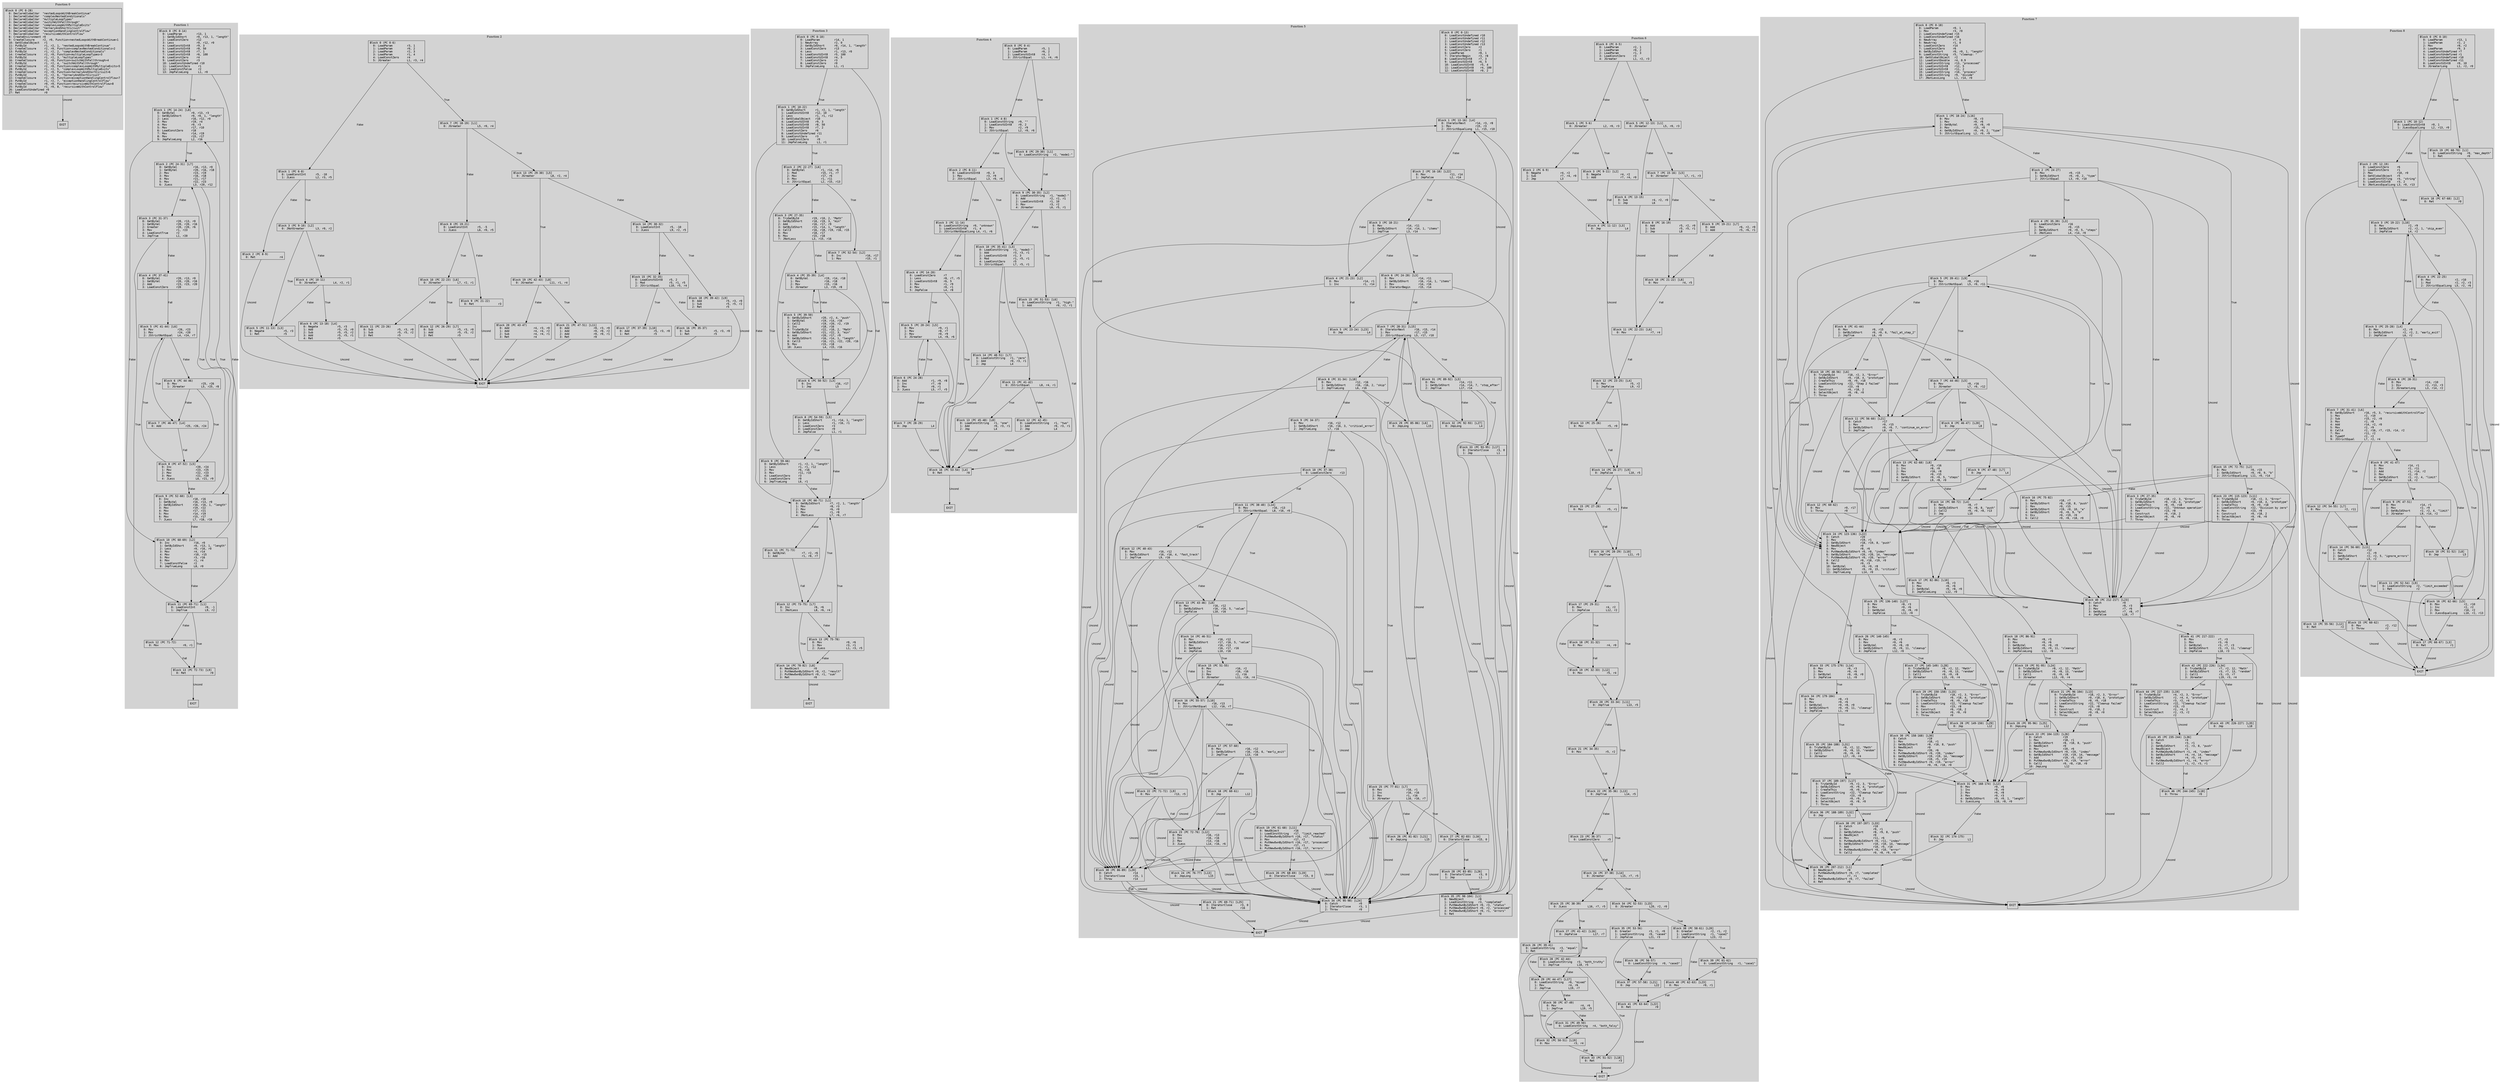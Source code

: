 // CFG analysis for complex_control_flow
// Generated from data/complex_control_flow.hbc

digraph {
  rankdir=TB;
  node [shape=box, fontname="monospace"];

  subgraph cluster_function_0 {
    label = "Function 0";
    style = filled;
    color = lightgrey;

    edge [fontname="Arial"];

    f0_n0 [ label = "Block 0 (PC 0-28)\l  0: DeclareGlobalVar  \"nestedLoopsWithBreakContinue\"\l  1: DeclareGlobalVar  \"complexNestedConditionals\"\l  2: DeclareGlobalVar  \"multipleLoopTypes\"\l  3: DeclareGlobalVar  \"switchWithFallthrough\"\l  4: DeclareGlobalVar  \"complexLoopWithMultipleExits\"\l  5: DeclareGlobalVar  \"ternaryAndShortCircuit\"\l  6: DeclareGlobalVar  \"exceptionHandlingControlFlow\"\l  7: DeclareGlobalVar  \"recursiveWithControlFlow\"\l  8: CreateEnvironment r0\l  9: CreateClosure     r2, r0, Function<nestedLoopsWithBreakContinue>1\l  10: GetGlobalObject   r1\l  11: PutById           r1, r2, 1, \"nestedLoopsWithBreakContinue\"\l  12: CreateClosure     r2, r0, Function<complexNestedConditionals>2\l  13: PutById           r1, r2, 2, \"complexNestedConditionals\"\l  14: CreateClosure     r2, r0, Function<multipleLoopTypes>3\l  15: PutById           r1, r2, 3, \"multipleLoopTypes\"\l  16: CreateClosure     r2, r0, Function<switchWithFallthrough>4\l  17: PutById           r1, r2, 4, \"switchWithFallthrough\"\l  18: CreateClosure     r2, r0, Function<complexLoopWithMultipleExits>5\l  19: PutById           r1, r2, 5, \"complexLoopWithMultipleExits\"\l  20: CreateClosure     r2, r0, Function<ternaryAndShortCircuit>6\l  21: PutById           r1, r2, 6, \"ternaryAndShortCircuit\"\l  22: CreateClosure     r2, r0, Function<exceptionHandlingControlFlow>7\l  23: PutById           r1, r2, 7, \"exceptionHandlingControlFlow\"\l  24: CreateClosure     r0, r0, Function<recursiveWithControlFlow>8\l  25: PutById           r1, r0, 8, \"recursiveWithControlFlow\"\l  26: LoadConstUndefined r0\l  27: Ret               r0\l" ]
    f0_n1 [ label = "EXIT" ]

    f0_n0 -> f0_n1 [label="Uncond"]
  }

  subgraph cluster_function_1 {
    label = "Function 1";
    style = filled;
    color = lightgrey;

    edge [fontname="Arial"];

    f1_n0 [ label = "Block 0 (PC 0-14)\l  0: LoadParam         r13, 1\l  1: GetByIdShort      r0, r13, 1, \"length\"\l  2: LoadConstZero     r12\l  3: Less              r0, r12, r0\l  4: LoadConstUInt8    r9, 3\l  5: LoadConstUInt8    r8, 50\l  6: LoadConstUInt8    r7, 1\l  7: LoadConstUInt8    r6, 100\l  8: LoadConstZero     r4\l  9: LoadConstZero     r3\l  10: LoadConstUndefined r10\l  11: LoadConstZero     r1\l  12: LoadConstFalse    r2\l  13: JmpFalseLong      L1, r0\l" ]
    f1_n1 [ label = "Block 1 (PC 14-24) [L8]\l  0: GetByVal          r0, r13, r3\l  1: GetByIdShort      r0, r0, 1, \"length\"\l  2: Less              r16, r12, r0\l  3: Mov               r19, r4\l  4: Mov               r0, r3\l  5: Mov               r17, r10\l  6: LoadConstZero     r18\l  7: Mov               r14, r19\l  8: Mov               r15, r17\l  9: JmpFalseLong      L2, r16\l" ]
    f1_n2 [ label = "Block 2 (PC 24-31) [L7]\l  0: GetByVal          r16, r13, r0\l  1: GetByVal          r20, r16, r18\l  2: Mov               r23, r19\l  3: Mov               r16, r18\l  4: Mov               r21, r17\l  5: Mov               r22, r23\l  6: JLess             L3, r20, r12\l" ]
    f1_n3 [ label = "Block 3 (PC 31-37)\l  0: GetByVal          r20, r13, r0\l  1: GetByVal          r20, r20, r16\l  2: Greater           r20, r20, r6\l  3: Mov               r1, r23\l  4: LoadConstTrue     r2\l  5: JmpTrue           L1, r20\l" ]
    f1_n4 [ label = "Block 4 (PC 37-41)\l  0: GetByVal          r20, r13, r0\l  1: GetByVal          r20, r20, r16\l  2: Add               r23, r23, r20\l  3: LoadConstZero     r20\l" ]
    f1_n5 [ label = "Block 5 (PC 41-44) [L6]\l  0: Mov               r26, r23\l  1: Mov               r24, r20\l  2: JStrictNotEqual   L4, r24, r7\l" ]
    f1_n6 [ label = "Block 6 (PC 44-46)\l  0: Mov               r25, r26\l  1: JGreater          L5, r25, r8\l" ]
    f1_n7 [ label = "Block 7 (PC 46-47) [L4]\l  0: Add               r25, r26, r24\l" ]
    f1_n8 [ label = "Block 8 (PC 47-52) [L5]\l  0: Inc               r20, r24\l  1: Mov               r23, r25\l  2: Mov               r22, r23\l  3: Mov               r21, r20\l  4: JLess             L6, r21, r9\l" ]
    f1_n9 [ label = "Block 9 (PC 52-60) [L3]\l  0: Inc               r18, r16\l  1: GetByVal          r16, r13, r0\l  2: GetByIdShort      r16, r16, 1, \"length\"\l  3: Mov               r19, r22\l  4: Mov               r17, r21\l  5: Mov               r14, r19\l  6: Mov               r15, r17\l  7: JLess             L7, r18, r16\l" ]
    f1_n10 [ label = "Block 10 (PC 60-69) [L2]\l  0: Inc               r16, r0\l  1: GetByIdShort      r0, r13, 1, \"length\"\l  2: Less              r0, r16, r0\l  3: Mov               r4, r14\l  4: Mov               r10, r15\l  5: Mov               r3, r16\l  6: Mov               r1, r4\l  7: LoadConstFalse    r2\l  8: JmpTrueLong       L8, r0\l" ]
    f1_n11 [ label = "Block 11 (PC 69-71) [L1]\l  0: LoadConstInt      r0, -1\l  1: JmpTrue           L9, r2\l" ]
    f1_n12 [ label = "Block 12 (PC 71-72)\l  0: Mov               r0, r1\l" ]
    f1_n13 [ label = "Block 13 (PC 72-73) [L9]\l  0: Ret               r0\l" ]
    f1_n14 [ label = "EXIT" ]

    f1_n0 -> f1_n11 [label="False"]
    f1_n0 -> f1_n1 [label="True"]
    f1_n1 -> f1_n10 [label="False"]
    f1_n1 -> f1_n2 [label="True"]
    f1_n2 -> f1_n9 [label="True"]
    f1_n2 -> f1_n3 [label="False"]
    f1_n3 -> f1_n11 [label="True"]
    f1_n3 -> f1_n4 [label="False"]
    f1_n4 -> f1_n5 [label="Fall"]
    f1_n5 -> f1_n7 [label="True"]
    f1_n5 -> f1_n6 [label="False"]
    f1_n6 -> f1_n8 [label="True"]
    f1_n6 -> f1_n7 [label="False"]
    f1_n7 -> f1_n8 [label="Fall"]
    f1_n8 -> f1_n5 [label="True"]
    f1_n8 -> f1_n9 [label="False"]
    f1_n9 -> f1_n2 [label="True"]
    f1_n9 -> f1_n10 [label="False"]
    f1_n10 -> f1_n1 [label="True"]
    f1_n10 -> f1_n11 [label="False"]
    f1_n11 -> f1_n13 [label="True"]
    f1_n11 -> f1_n12 [label="False"]
    f1_n12 -> f1_n13 [label="Fall"]
    f1_n13 -> f1_n14 [label="Uncond"]
  }

  subgraph cluster_function_2 {
    label = "Function 2";
    style = filled;
    color = lightgrey;

    edge [fontname="Arial"];

    f2_n0 [ label = "Block 0 (PC 0-6)\l  0: LoadParam         r3, 1\l  1: LoadParam         r0, 2\l  2: LoadParam         r2, 3\l  3: LoadParam         r1, 4\l  4: LoadConstZero     r4\l  5: JGreater          L1, r3, r4\l" ]
    f2_n1 [ label = "Block 1 (PC 6-8)\l  0: LoadConstInt      r5, -10\l  1: JLess             L2, r3, r5\l" ]
    f2_n2 [ label = "Block 2 (PC 8-9)\l  0: Ret               r4\l" ]
    f2_n3 [ label = "Block 3 (PC 9-10) [L2]\l  0: JNotGreater       L3, r0, r2\l" ]
    f2_n4 [ label = "Block 4 (PC 10-11)\l  0: JGreater          L4, r2, r1\l" ]
    f2_n5 [ label = "Block 5 (PC 11-13) [L3]\l  0: Negate            r5, r3\l  1: Ret               r5\l" ]
    f2_n6 [ label = "Block 6 (PC 13-18) [L4]\l  0: Negate            r5, r3\l  1: Add               r5, r5, r0\l  2: Sub               r5, r5, r2\l  3: Add               r5, r5, r1\l  4: Ret               r5\l" ]
    f2_n7 [ label = "Block 7 (PC 18-19) [L1]\l  0: JGreater          L5, r0, r4\l" ]
    f2_n8 [ label = "Block 8 (PC 19-21)\l  0: LoadConstInt      r5, -5\l  1: JLess             L6, r0, r5\l" ]
    f2_n9 [ label = "Block 9 (PC 21-22)\l  0: Ret               r3\l" ]
    f2_n10 [ label = "Block 10 (PC 22-23) [L6]\l  0: JGreater          L7, r2, r1\l" ]
    f2_n11 [ label = "Block 11 (PC 23-26)\l  0: Sub               r5, r3, r0\l  1: Sub               r5, r5, r2\l  2: Ret               r5\l" ]
    f2_n12 [ label = "Block 12 (PC 26-29) [L7]\l  0: Sub               r5, r3, r0\l  1: Add               r5, r5, r2\l  2: Ret               r5\l" ]
    f2_n13 [ label = "Block 13 (PC 29-30) [L5]\l  0: JGreater          L8, r2, r4\l" ]
    f2_n14 [ label = "Block 14 (PC 30-32)\l  0: LoadConstInt      r5, -10\l  1: JLess             L9, r2, r5\l" ]
    f2_n15 [ label = "Block 15 (PC 32-35)\l  0: LoadConstUInt8    r5, 2\l  1: Mod               r5, r1, r5\l  2: JStrictEqual      L10, r5, r4\l" ]
    f2_n16 [ label = "Block 16 (PC 35-37)\l  0: Sub               r5, r3, r0\l  1: Ret               r5\l" ]
    f2_n17 [ label = "Block 17 (PC 37-39) [L10]\l  0: Add               r5, r3, r0\l  1: Ret               r5\l" ]
    f2_n18 [ label = "Block 18 (PC 39-42) [L9]\l  0: Add               r5, r3, r0\l  1: Sub               r5, r5, r2\l  2: Ret               r5\l" ]
    f2_n19 [ label = "Block 19 (PC 42-43) [L8]\l  0: JGreater          L11, r1, r4\l" ]
    f2_n20 [ label = "Block 20 (PC 43-47)\l  0: Add               r4, r3, r0\l  1: Add               r4, r4, r2\l  2: Sub               r4, r4, r1\l  3: Ret               r4\l" ]
    f2_n21 [ label = "Block 21 (PC 47-51) [L11]\l  0: Add               r0, r3, r0\l  1: Add               r0, r0, r2\l  2: Add               r0, r0, r1\l  3: Ret               r0\l" ]
    f2_n22 [ label = "EXIT" ]

    f2_n0 -> f2_n7 [label="True"]
    f2_n0 -> f2_n1 [label="False"]
    f2_n1 -> f2_n3 [label="True"]
    f2_n1 -> f2_n2 [label="False"]
    f2_n2 -> f2_n22 [label="Uncond"]
    f2_n3 -> f2_n5 [label="True"]
    f2_n3 -> f2_n4 [label="False"]
    f2_n4 -> f2_n6 [label="True"]
    f2_n4 -> f2_n5 [label="False"]
    f2_n5 -> f2_n22 [label="Uncond"]
    f2_n6 -> f2_n22 [label="Uncond"]
    f2_n7 -> f2_n13 [label="True"]
    f2_n7 -> f2_n8 [label="False"]
    f2_n8 -> f2_n10 [label="True"]
    f2_n8 -> f2_n9 [label="False"]
    f2_n9 -> f2_n22 [label="Uncond"]
    f2_n10 -> f2_n12 [label="True"]
    f2_n10 -> f2_n11 [label="False"]
    f2_n11 -> f2_n22 [label="Uncond"]
    f2_n12 -> f2_n22 [label="Uncond"]
    f2_n13 -> f2_n19 [label="True"]
    f2_n13 -> f2_n14 [label="False"]
    f2_n14 -> f2_n18 [label="True"]
    f2_n14 -> f2_n15 [label="False"]
    f2_n15 -> f2_n17 [label="True"]
    f2_n15 -> f2_n16 [label="False"]
    f2_n16 -> f2_n22 [label="Uncond"]
    f2_n17 -> f2_n22 [label="Uncond"]
    f2_n18 -> f2_n22 [label="Uncond"]
    f2_n19 -> f2_n21 [label="True"]
    f2_n19 -> f2_n20 [label="False"]
    f2_n20 -> f2_n22 [label="Uncond"]
    f2_n21 -> f2_n22 [label="Uncond"]
  }

  subgraph cluster_function_3 {
    label = "Function 3";
    style = filled;
    color = lightgrey;

    edge [fontname="Arial"];

    f3_n0 [ label = "Block 0 (PC 0-10)\l  0: LoadParam         r14, 1\l  1: NewArray          r2, 0\l  2: GetByIdShort      r0, r14, 1, \"length\"\l  3: LoadConstZero     r13\l  4: Less              r1, r13, r0\l  5: LoadConstUInt8    r5, 100\l  6: LoadConstUInt8    r4, 5\l  7: LoadConstZero     r3\l  8: LoadConstZero     r0\l  9: JmpFalseLong      L1, r1\l" ]
    f3_n1 [ label = "Block 1 (PC 10-22)\l  0: GetByIdShort      r1, r2, 1, \"length\"\l  1: LoadConstUInt8    r12, 10\l  2: Less              r1, r1, r12\l  3: GetGlobalObject   r10\l  4: LoadConstUInt8    r9, 3\l  5: LoadConstUInt8    r8, 50\l  6: LoadConstUInt8    r7, 2\l  7: LoadConstZero     r6\l  8: LoadConstUndefined r11\l  9: LoadConstZero     r3\l  10: LoadConstZero     r0\l  11: JmpFalseLong      L1, r1\l" ]
    f3_n2 [ label = "Block 2 (PC 22-27) [L6]\l  0: GetByVal          r1, r14, r6\l  1: Mod               r15, r1, r7\l  2: Mov               r17, r6\l  3: Mov               r1, r11\l  4: JStrictEqual      L2, r15, r13\l" ]
    f3_n3 [ label = "Block 3 (PC 27-35)\l  0: TryGetById        r19, r10, 2, \"Math\"\l  1: GetByIdShort      r18, r19, 3, \"min\"\l  2: Add               r16, r17, r9\l  3: GetByIdShort      r15, r14, 1, \"length\"\l  4: Call3             r16, r18, r19, r16, r15\l  5: Mov               r18, r17\l  6: Mov               r15, r18\l  7: JNotLess          L3, r15, r16\l" ]
    f3_n4 [ label = "Block 4 (PC 35-39) [L4]\l  0: GetByVal          r19, r14, r18\l  1: Mov               r16, r18\l  2: Mov               r15, r16\l  3: JGreater          L3, r19, r8\l" ]
    f3_n5 [ label = "Block 5 (PC 39-50)\l  0: GetByIdShort      r20, r2, 4, \"push\"\l  1: GetByVal          r19, r14, r16\l  2: Call2             r19, r20, r2, r19\l  3: Inc               r18, r16\l  4: TryGetById        r22, r10, 2, \"Math\"\l  5: GetByIdShort      r21, r22, 3, \"min\"\l  6: Add               r20, r17, r9\l  7: GetByIdShort      r16, r14, 1, \"length\"\l  8: Call3             r16, r21, r22, r20, r16\l  9: Mov               r15, r18\l  10: JLess             L4, r15, r16\l" ]
    f3_n6 [ label = "Block 6 (PC 50-52) [L3]\l  0: Inc               r16, r17\l  1: Jmp               L5\l" ]
    f3_n7 [ label = "Block 7 (PC 52-54) [L2]\l  0: Inc               r16, r17\l  1: Mov               r15, r1\l" ]
    f3_n8 [ label = "Block 8 (PC 54-59) [L5]\l  0: GetByIdShort      r1, r14, 1, \"length\"\l  1: Less              r1, r16, r1\l  2: LoadConstZero     r3\l  3: LoadConstZero     r0\l  4: JmpFalse          L1, r1\l" ]
    f3_n9 [ label = "Block 9 (PC 59-66)\l  0: GetByIdShort      r1, r2, 1, \"length\"\l  1: Less              r1, r1, r12\l  2: Mov               r6, r16\l  3: Mov               r11, r15\l  4: LoadConstZero     r3\l  5: LoadConstZero     r0\l  6: JmpTrueLong       L6, r1\l" ]
    f3_n10 [ label = "Block 10 (PC 66-71) [L1]\l  0: GetByIdShort      r7, r2, 1, \"length\"\l  1: Mov               r8, r3\l  2: Mov               r6, r0\l  3: Mov               r1, r8\l  4: JNotLess          L7, r6, r7\l" ]
    f3_n11 [ label = "Block 11 (PC 71-73)\l  0: GetByVal          r7, r2, r6\l  1: Add               r1, r8, r7\l" ]
    f3_n12 [ label = "Block 12 (PC 73-75) [L7]\l  0: Inc               r6, r6\l  1: JNotLess          L8, r6, r4\l" ]
    f3_n13 [ label = "Block 13 (PC 75-78)\l  0: Mov               r0, r6\l  1: Mov               r3, r1\l  2: JLess             L1, r3, r5\l" ]
    f3_n14 [ label = "Block 14 (PC 78-82) [L8]\l  0: NewObject         r0\l  1: PutNewOwnByIdShort r0, r2, \"result\"\l  2: PutNewOwnByIdShort r0, r1, \"sum\"\l  3: Ret               r0\l" ]
    f3_n15 [ label = "EXIT" ]

    f3_n0 -> f3_n10 [label="False"]
    f3_n0 -> f3_n1 [label="True"]
    f3_n1 -> f3_n10 [label="False"]
    f3_n1 -> f3_n2 [label="True"]
    f3_n2 -> f3_n7 [label="True"]
    f3_n2 -> f3_n3 [label="False"]
    f3_n3 -> f3_n6 [label="True"]
    f3_n3 -> f3_n4 [label="False"]
    f3_n4 -> f3_n6 [label="True"]
    f3_n4 -> f3_n5 [label="False"]
    f3_n5 -> f3_n4 [label="True"]
    f3_n5 -> f3_n6 [label="False"]
    f3_n6 -> f3_n8 [label="Uncond"]
    f3_n7 -> f3_n8 [label="Fall"]
    f3_n8 -> f3_n10 [label="False"]
    f3_n8 -> f3_n9 [label="True"]
    f3_n9 -> f3_n2 [label="True"]
    f3_n9 -> f3_n10 [label="False"]
    f3_n10 -> f3_n12 [label="True"]
    f3_n10 -> f3_n11 [label="False"]
    f3_n11 -> f3_n12 [label="Fall"]
    f3_n12 -> f3_n14 [label="True"]
    f3_n12 -> f3_n13 [label="False"]
    f3_n13 -> f3_n10 [label="True"]
    f3_n13 -> f3_n14 [label="False"]
    f3_n14 -> f3_n15 [label="Uncond"]
  }

  subgraph cluster_function_4 {
    label = "Function 4";
    style = filled;
    color = lightgrey;

    edge [fontname="Arial"];

    f4_n0 [ label = "Block 0 (PC 0-4)\l  0: LoadParam         r5, 1\l  1: LoadParam         r6, 2\l  2: LoadConstUInt8    r4, 1\l  3: JStrictEqual      L1, r4, r6\l" ]
    f4_n1 [ label = "Block 1 (PC 4-8)\l  0: LoadConstString   r9, \"\"\l  1: LoadConstUInt8    r0, 2\l  2: Mov               r2, r9\l  3: JStrictEqual      L2, r0, r6\l" ]
    f4_n2 [ label = "Block 2 (PC 8-11)\l  0: LoadConstUInt8    r0, 3\l  1: Mov               r3, r9\l  2: JStrictEqual      L3, r0, r6\l" ]
    f4_n3 [ label = "Block 3 (PC 11-14)\l  0: LoadConstString   r0, \"unknown\"\l  1: LoadConstUInt8    r1, 4\l  2: JStrictNotEqualLong L4, r1, r6\l" ]
    f4_n4 [ label = "Block 4 (PC 14-20)\l  0: LoadConstZero     r7\l  1: Less              r8, r7, r5\l  2: LoadConstUInt8    r6, 5\l  3: Mov               r1, r9\l  4: Mov               r0, r1\l  5: JmpFalse          L4, r8\l" ]
    f4_n5 [ label = "Block 5 (PC 20-24) [L5]\l  0: Mov               r9, r1\l  1: Mov               r8, r7\l  2: Mov               r0, r9\l  3: JGreater          L4, r8, r6\l" ]
    f4_n6 [ label = "Block 6 (PC 24-28)\l  0: Add               r1, r9, r8\l  1: Inc               r7, r8\l  2: Mov               r0, r1\l  3: JLess             L5, r7, r5\l" ]
    f4_n7 [ label = "Block 7 (PC 28-29)\l  0: Jmp               L4\l" ]
    f4_n8 [ label = "Block 8 (PC 29-30) [L1]\l  0: LoadConstString   r2, \"mode1-\"\l" ]
    f4_n9 [ label = "Block 9 (PC 30-35) [L2]\l  0: LoadConstString   r1, \"mode2-\"\l  1: Add               r2, r2, r1\l  2: LoadConstUInt8    r1, 10\l  3: Mov               r3, r2\l  4: JGreater          L6, r5, r1\l" ]
    f4_n10 [ label = "Block 10 (PC 35-41) [L3]\l  0: LoadConstString   r1, \"mode3-\"\l  1: Add               r3, r3, r1\l  2: LoadConstUInt8    r1, 3\l  3: Mod               r1, r5, r1\l  4: LoadConstZero     r5\l  5: JStrictEqual      L7, r5, r1\l" ]
    f4_n11 [ label = "Block 11 (PC 41-42)\l  0: JStrictEqual      L8, r4, r1\l" ]
    f4_n12 [ label = "Block 12 (PC 42-45)\l  0: LoadConstString   r1, \"two\"\l  1: Add               r0, r3, r1\l  2: Jmp               L4\l" ]
    f4_n13 [ label = "Block 13 (PC 45-48) [L8]\l  0: LoadConstString   r1, \"one\"\l  1: Add               r0, r3, r1\l  2: Jmp               L4\l" ]
    f4_n14 [ label = "Block 14 (PC 48-51) [L7]\l  0: LoadConstString   r1, \"zero\"\l  1: Add               r0, r3, r1\l  2: Jmp               L4\l" ]
    f4_n15 [ label = "Block 15 (PC 51-53) [L6]\l  0: LoadConstString   r1, \"high-\"\l  1: Add               r0, r2, r1\l" ]
    f4_n16 [ label = "Block 16 (PC 53-54) [L4]\l  0: Ret               r0\l" ]
    f4_n17 [ label = "EXIT" ]

    f4_n0 -> f4_n8 [label="True"]
    f4_n0 -> f4_n1 [label="False"]
    f4_n1 -> f4_n9 [label="True"]
    f4_n1 -> f4_n2 [label="False"]
    f4_n2 -> f4_n10 [label="True"]
    f4_n2 -> f4_n3 [label="False"]
    f4_n3 -> f4_n16 [label="True"]
    f4_n3 -> f4_n4 [label="False"]
    f4_n4 -> f4_n16 [label="False"]
    f4_n4 -> f4_n5 [label="True"]
    f4_n5 -> f4_n16 [label="True"]
    f4_n5 -> f4_n6 [label="False"]
    f4_n6 -> f4_n5 [label="True"]
    f4_n6 -> f4_n7 [label="False"]
    f4_n7 -> f4_n16 [label="Uncond"]
    f4_n8 -> f4_n9 [label="Fall"]
    f4_n9 -> f4_n15 [label="True"]
    f4_n9 -> f4_n10 [label="False"]
    f4_n10 -> f4_n14 [label="True"]
    f4_n10 -> f4_n11 [label="False"]
    f4_n11 -> f4_n13 [label="True"]
    f4_n11 -> f4_n12 [label="False"]
    f4_n12 -> f4_n16 [label="Uncond"]
    f4_n13 -> f4_n16 [label="Uncond"]
    f4_n14 -> f4_n16 [label="Uncond"]
    f4_n15 -> f4_n16 [label="Fall"]
    f4_n16 -> f4_n17 [label="Uncond"]
  }

  subgraph cluster_function_5 {
    label = "Function 5";
    style = filled;
    color = lightgrey;

    edge [fontname="Arial"];

    f5_n0 [ label = "Block 0 (PC 0-13)\l  0: LoadConstUndefined r10\l  1: LoadConstUndefined r11\l  2: LoadConstUndefined r12\l  3: LoadConstUndefined r13\l  4: LoadConstZero     r2\l  5: LoadConstZero     r1\l  6: LoadParam         r8, 1\l  7: IteratorBegin     r3, r8\l  8: LoadConstUInt8    r7, 3\l  9: LoadConstUInt8    r6, 5\l  10: LoadConstUInt8    r5, 4\l  11: LoadConstUInt8    r4, 100\l  12: LoadConstUInt8    r0, 2\l" ]
    f5_n1 [ label = "Block 1 (PC 13-16) [L4]\l  0: IteratorNext      r14, r3, r8\l  1: Mov               r15, r3\l  2: JStrictEqualLong  L1, r15, r10\l" ]
    f5_n2 [ label = "Block 2 (PC 16-18) [L22]\l  0: Mov               r11, r14\l  1: JmpFalse          L2, r14\l" ]
    f5_n3 [ label = "Block 3 (PC 18-21)\l  0: Mov               r14, r11\l  1: GetByIdShort      r14, r14, 1, \"items\"\l  2: JmpTrue           L3, r14\l" ]
    f5_n4 [ label = "Block 4 (PC 21-23) [L2]\l  0: Mov               r14, r1\l  1: Inc               r1, r14\l" ]
    f5_n5 [ label = "Block 5 (PC 23-24) [L23]\l  0: Jmp               L4\l" ]
    f5_n6 [ label = "Block 6 (PC 24-28) [L3]\l  0: Mov               r14, r11\l  1: GetByIdShort      r16, r14, 1, \"items\"\l  2: Mov               r14, r16\l  3: IteratorBegin     r15, r14\l" ]
    f5_n7 [ label = "Block 7 (PC 28-31) [L15]\l  0: IteratorNext      r16, r15, r14\l  1: Mov               r17, r15\l  2: JStrictEqualLong  L5, r17, r10\l" ]
    f5_n8 [ label = "Block 8 (PC 31-34) [L18]\l  0: Mov               r12, r16\l  1: GetByIdShort      r16, r16, 2, \"skip\"\l  2: JmpTrueLong       L6, r16\l" ]
    f5_n9 [ label = "Block 9 (PC 34-37)\l  0: Mov               r16, r12\l  1: GetByIdShort      r16, r16, 3, \"critical_error\"\l  2: JmpTrueLong       L7, r16\l" ]
    f5_n10 [ label = "Block 10 (PC 37-38)\l  0: LoadConstZero     r13\l" ]
    f5_n11 [ label = "Block 11 (PC 38-40) [L14]\l  0: Mov               r16, r13\l  1: JStrictNotEqual   L8, r16, r0\l" ]
    f5_n12 [ label = "Block 12 (PC 40-43)\l  0: Mov               r16, r12\l  1: GetByIdShort      r16, r16, 4, \"fast_track\"\l  2: JmpTrue           L9, r16\l" ]
    f5_n13 [ label = "Block 13 (PC 43-46) [L8]\l  0: Mov               r16, r12\l  1: GetByIdShort      r16, r16, 5, \"value\"\l  2: JmpFalse          L10, r16\l" ]
    f5_n14 [ label = "Block 14 (PC 46-51)\l  0: Mov               r16, r12\l  1: GetByIdShort      r17, r16, 5, \"value\"\l  2: Mov               r16, r13\l  3: GetByVal          r16, r17, r16\l  4: JmpFalse          L10, r16\l" ]
    f5_n15 [ label = "Block 15 (PC 51-55)\l  0: Mov               r16, r2\l  1: Inc               r16, r16\l  2: Mov               r2, r16\l  3: JGreater          L11, r16, r4\l" ]
    f5_n16 [ label = "Block 16 (PC 55-57) [L10]\l  0: Mov               r16, r13\l  1: JStrictNotEqual   L12, r16, r7\l" ]
    f5_n17 [ label = "Block 17 (PC 57-60)\l  0: Mov               r16, r12\l  1: GetByIdShort      r16, r16, 6, \"early_exit\"\l  2: JmpTrue           L13, r16\l" ]
    f5_n18 [ label = "Block 18 (PC 60-61)\l  0: Jmp               L12\l" ]
    f5_n19 [ label = "Block 19 (PC 61-68) [L11]\l  0: NewObject         r16\l  1: LoadConstString   r17, \"limit_reached\"\l  2: PutNewOwnByIdShort r16, r17, \"status\"\l  3: Mov               r17, r2\l  4: PutNewOwnByIdShort r16, r17, \"processed\"\l  5: Mov               r17, r1\l  6: PutNewOwnByIdShort r16, r17, \"errors\"\l" ]
    f5_n20 [ label = "Block 20 (PC 68-69) [L19]\l  0: IteratorClose     r15, 0\l" ]
    f5_n21 [ label = "Block 21 (PC 69-71) [L25]\l  0: IteratorClose     r3, 0\l  1: Ret               r16\l" ]
    f5_n22 [ label = "Block 22 (PC 71-72) [L9]\l  0: Mov               r13, r5\l" ]
    f5_n23 [ label = "Block 23 (PC 72-76) [L12]\l  0: Mov               r16, r13\l  1: Inc               r16, r16\l  2: Mov               r13, r16\l  3: JLess             L14, r16, r6\l" ]
    f5_n24 [ label = "Block 24 (PC 76-77) [L13]\l  0: JmpLong           L15\l" ]
    f5_n25 [ label = "Block 25 (PC 77-81) [L7]\l  0: Mov               r16, r1\l  1: Inc               r16, r16\l  2: Mov               r1, r16\l  3: JGreater          L16, r16, r7\l" ]
    f5_n26 [ label = "Block 26 (PC 81-82) [L21]\l  0: JmpLong           L15\l" ]
    f5_n27 [ label = "Block 27 (PC 82-83) [L16]\l  0: IteratorClose     r15, 0\l" ]
    f5_n28 [ label = "Block 28 (PC 83-85) [L26]\l  0: IteratorClose     r3, 0\l  1: Jmp               L1\l" ]
    f5_n29 [ label = "Block 29 (PC 85-86) [L6]\l  0: JmpLong           L15\l" ]
    f5_n30 [ label = "Block 30 (PC 86-89) [L20]\l  0: Catch             r14\l  1: IteratorClose     r15, 1\l  2: Throw             r14\l" ]
    f5_n31 [ label = "Block 31 (PC 89-92) [L5]\l  0: Mov               r14, r11\l  1: GetByIdShort      r14, r14, 7, \"stop_after\"\l  2: JmpTrue           L17, r14\l" ]
    f5_n32 [ label = "Block 32 (PC 92-93) [L27]\l  0: JmpLong           L4\l" ]
    f5_n33 [ label = "Block 33 (PC 93-95) [L17]\l  0: IteratorClose     r3, 0\l  1: Jmp               L1\l" ]
    f5_n34 [ label = "Block 34 (PC 95-98) [L24]\l  0: Catch             r0\l  1: IteratorClose     r3, 1\l  2: Throw             r0\l" ]
    f5_n35 [ label = "Block 35 (PC 98-104) [L1]\l  0: NewObject         r0\l  1: LoadConstString   r3, \"completed\"\l  2: PutNewOwnByIdShort r0, r3, \"status\"\l  3: PutNewOwnByIdShort r0, r2, \"processed\"\l  4: PutNewOwnByIdShort r0, r1, \"errors\"\l  5: Ret               r0\l" ]
    f5_n36 [ label = "EXIT" ]

    f5_n0 -> f5_n1 [label="Fall"]
    f5_n1 -> f5_n35 [label="True"]
    f5_n1 -> f5_n2 [label="False"]
    f5_n2 -> f5_n4 [label="False"]
    f5_n2 -> f5_n3 [label="True"]
    f5_n3 -> f5_n6 [label="True"]
    f5_n3 -> f5_n4 [label="False"]
    f5_n4 -> f5_n5 [label="Fall"]
    f5_n5 -> f5_n1 [label="Uncond"]
    f5_n6 -> f5_n7 [label="Fall"]
    f5_n7 -> f5_n31 [label="True"]
    f5_n7 -> f5_n8 [label="False"]
    f5_n8 -> f5_n29 [label="True"]
    f5_n8 -> f5_n9 [label="False"]
    f5_n9 -> f5_n25 [label="True"]
    f5_n9 -> f5_n10 [label="False"]
    f5_n10 -> f5_n11 [label="Fall"]
    f5_n11 -> f5_n13 [label="True"]
    f5_n11 -> f5_n12 [label="False"]
    f5_n12 -> f5_n22 [label="True"]
    f5_n12 -> f5_n13 [label="False"]
    f5_n13 -> f5_n16 [label="False"]
    f5_n13 -> f5_n14 [label="True"]
    f5_n14 -> f5_n16 [label="False"]
    f5_n14 -> f5_n15 [label="True"]
    f5_n15 -> f5_n19 [label="True"]
    f5_n15 -> f5_n16 [label="False"]
    f5_n16 -> f5_n23 [label="True"]
    f5_n16 -> f5_n17 [label="False"]
    f5_n17 -> f5_n24 [label="True"]
    f5_n17 -> f5_n18 [label="False"]
    f5_n18 -> f5_n23 [label="Uncond"]
    f5_n19 -> f5_n20 [label="Fall"]
    f5_n20 -> f5_n21 [label="Fall"]
    f5_n21 -> f5_n36 [label="Uncond"]
    f5_n22 -> f5_n23 [label="Fall"]
    f5_n23 -> f5_n11 [label="True"]
    f5_n23 -> f5_n24 [label="False"]
    f5_n24 -> f5_n7 [label="Uncond"]
    f5_n25 -> f5_n27 [label="True"]
    f5_n25 -> f5_n26 [label="False"]
    f5_n26 -> f5_n7 [label="Uncond"]
    f5_n27 -> f5_n28 [label="Fall"]
    f5_n28 -> f5_n35 [label="Uncond"]
    f5_n29 -> f5_n7 [label="Uncond"]
    f5_n30 -> f5_n36 [label="Uncond"]
    f5_n31 -> f5_n33 [label="True"]
    f5_n31 -> f5_n32 [label="False"]
    f5_n32 -> f5_n1 [label="Uncond"]
    f5_n33 -> f5_n35 [label="Uncond"]
    f5_n34 -> f5_n36 [label="Uncond"]
    f5_n35 -> f5_n36 [label="Uncond"]
    f5_n8 -> f5_n30 [label="Uncond"]
    f5_n9 -> f5_n30 [label="Uncond"]
    f5_n10 -> f5_n30 [label="Uncond"]
    f5_n11 -> f5_n30 [label="Uncond"]
    f5_n12 -> f5_n30 [label="Uncond"]
    f5_n13 -> f5_n30 [label="Uncond"]
    f5_n14 -> f5_n30 [label="Uncond"]
    f5_n15 -> f5_n30 [label="Uncond"]
    f5_n16 -> f5_n30 [label="Uncond"]
    f5_n17 -> f5_n30 [label="Uncond"]
    f5_n18 -> f5_n30 [label="Uncond"]
    f5_n19 -> f5_n30 [label="Uncond"]
    f5_n22 -> f5_n30 [label="Uncond"]
    f5_n23 -> f5_n30 [label="Uncond"]
    f5_n25 -> f5_n30 [label="Uncond"]
    f5_n2 -> f5_n34 [label="Uncond"]
    f5_n3 -> f5_n34 [label="Uncond"]
    f5_n4 -> f5_n34 [label="Uncond"]
    f5_n6 -> f5_n34 [label="Uncond"]
    f5_n7 -> f5_n34 [label="Uncond"]
    f5_n8 -> f5_n34 [label="Uncond"]
    f5_n9 -> f5_n34 [label="Uncond"]
    f5_n10 -> f5_n34 [label="Uncond"]
    f5_n11 -> f5_n34 [label="Uncond"]
    f5_n12 -> f5_n34 [label="Uncond"]
    f5_n13 -> f5_n34 [label="Uncond"]
    f5_n14 -> f5_n34 [label="Uncond"]
    f5_n15 -> f5_n34 [label="Uncond"]
    f5_n16 -> f5_n34 [label="Uncond"]
    f5_n17 -> f5_n34 [label="Uncond"]
    f5_n18 -> f5_n34 [label="Uncond"]
    f5_n19 -> f5_n34 [label="Uncond"]
    f5_n20 -> f5_n34 [label="Uncond"]
    f5_n22 -> f5_n34 [label="Uncond"]
    f5_n23 -> f5_n34 [label="Uncond"]
    f5_n24 -> f5_n34 [label="Uncond"]
    f5_n25 -> f5_n34 [label="Uncond"]
    f5_n26 -> f5_n34 [label="Uncond"]
    f5_n27 -> f5_n34 [label="Uncond"]
    f5_n29 -> f5_n34 [label="Uncond"]
    f5_n30 -> f5_n34 [label="Uncond"]
    f5_n31 -> f5_n34 [label="Uncond"]
  }

  subgraph cluster_function_6 {
    label = "Function 6";
    style = filled;
    color = lightgrey;

    edge [fontname="Arial"];

    f6_n0 [ label = "Block 0 (PC 0-5)\l  0: LoadParam         r2, 1\l  1: LoadParam         r0, 2\l  2: LoadParam         r1, 3\l  3: LoadConstZero     r3\l  4: JGreater          L1, r2, r3\l" ]
    f6_n1 [ label = "Block 1 (PC 5-6)\l  0: JGreater          L2, r0, r3\l" ]
    f6_n2 [ label = "Block 2 (PC 6-9)\l  0: Negate            r4, r2\l  1: Sub               r7, r4, r0\l  2: Jmp               L3\l" ]
    f6_n3 [ label = "Block 3 (PC 9-11) [L2]\l  0: Negate            r4, r2\l  1: Add               r7, r4, r0\l" ]
    f6_n4 [ label = "Block 4 (PC 11-12) [L3]\l  0: Jmp               L4\l" ]
    f6_n5 [ label = "Block 5 (PC 12-13) [L1]\l  0: JGreater          L5, r0, r3\l" ]
    f6_n6 [ label = "Block 6 (PC 13-15)\l  0: Sub               r4, r2, r0\l  1: Jmp               L6\l" ]
    f6_n7 [ label = "Block 7 (PC 15-16) [L5]\l  0: JGreater          L7, r1, r3\l" ]
    f6_n8 [ label = "Block 8 (PC 16-19)\l  0: Add               r5, r2, r0\l  1: Sub               r5, r5, r1\l  2: Jmp               L8\l" ]
    f6_n9 [ label = "Block 9 (PC 19-21) [L7]\l  0: Add               r6, r2, r0\l  1: Add               r5, r6, r1\l" ]
    f6_n10 [ label = "Block 10 (PC 21-22) [L8]\l  0: Mov               r4, r5\l" ]
    f6_n11 [ label = "Block 11 (PC 22-23) [L6]\l  0: Mov               r7, r4\l" ]
    f6_n12 [ label = "Block 12 (PC 23-25) [L4]\l  0: Mov               r5, r2\l  1: JmpFalse          L9, r2\l" ]
    f6_n13 [ label = "Block 13 (PC 25-26)\l  0: Mov               r5, r0\l" ]
    f6_n14 [ label = "Block 14 (PC 26-27) [L9]\l  0: JmpFalse          L10, r5\l" ]
    f6_n15 [ label = "Block 15 (PC 27-28)\l  0: Mov               r5, r1\l" ]
    f6_n16 [ label = "Block 16 (PC 28-29) [L10]\l  0: JmpTrue           L11, r5\l" ]
    f6_n17 [ label = "Block 17 (PC 29-31)\l  0: Mov               r4, r2\l  1: JmpFalse          L12, r2\l" ]
    f6_n18 [ label = "Block 18 (PC 31-32)\l  0: Mov               r4, r0\l" ]
    f6_n19 [ label = "Block 19 (PC 32-33) [L12]\l  0: Mov               r5, r4\l" ]
    f6_n20 [ label = "Block 20 (PC 33-34) [L11]\l  0: JmpTrue           L13, r5\l" ]
    f6_n21 [ label = "Block 21 (PC 34-35)\l  0: Mov               r5, r2\l" ]
    f6_n22 [ label = "Block 22 (PC 35-36) [L13]\l  0: JmpTrue           L14, r5\l" ]
    f6_n23 [ label = "Block 23 (PC 36-37)\l  0: LoadConstZero     r5\l" ]
    f6_n24 [ label = "Block 24 (PC 37-38) [L14]\l  0: JGreater          L15, r7, r5\l" ]
    f6_n25 [ label = "Block 25 (PC 38-39)\l  0: JLess             L16, r7, r5\l" ]
    f6_n26 [ label = "Block 26 (PC 39-41)\l  0: LoadConstString   r3, \"equal\"\l  1: Ret               r3\l" ]
    f6_n27 [ label = "Block 27 (PC 41-42) [L16]\l  0: JmpFalse          L17, r7\l" ]
    f6_n28 [ label = "Block 28 (PC 42-44)\l  0: LoadConstString   r3, \"both_truthy\"\l  1: JmpTrue           L18, r5\l" ]
    f6_n29 [ label = "Block 29 (PC 44-47) [L17]\l  0: LoadConstString   r6, \"mixed\"\l  1: Mov               r4, r6\l  2: JmpTrue           L19, r7\l" ]
    f6_n30 [ label = "Block 30 (PC 47-49)\l  0: Mov               r4, r6\l  1: JmpTrue           L19, r5\l" ]
    f6_n31 [ label = "Block 31 (PC 49-50)\l  0: LoadConstString   r4, \"both_falsy\"\l" ]
    f6_n32 [ label = "Block 32 (PC 50-51) [L19]\l  0: Mov               r3, r4\l" ]
    f6_n33 [ label = "Block 33 (PC 51-52) [L18]\l  0: Ret               r3\l" ]
    f6_n34 [ label = "Block 34 (PC 52-53) [L15]\l  0: JGreater          L20, r2, r0\l" ]
    f6_n35 [ label = "Block 35 (PC 53-56)\l  0: Greater           r3, r1, r0\l  1: LoadConstString   r0, \"case4\"\l  2: JmpFalse          L21, r3\l" ]
    f6_n36 [ label = "Block 36 (PC 56-57)\l  0: LoadConstString   r0, \"case3\"\l" ]
    f6_n37 [ label = "Block 37 (PC 57-58) [L21]\l  0: Jmp               L22\l" ]
    f6_n38 [ label = "Block 38 (PC 58-61) [L20]\l  0: Greater           r2, r1, r2\l  1: LoadConstString   r1, \"case2\"\l  2: JmpFalse          L23, r2\l" ]
    f6_n39 [ label = "Block 39 (PC 61-62)\l  0: LoadConstString   r1, \"case1\"\l" ]
    f6_n40 [ label = "Block 40 (PC 62-63) [L23]\l  0: Mov               r0, r1\l" ]
    f6_n41 [ label = "Block 41 (PC 63-64) [L22]\l  0: Ret               r0\l" ]
    f6_n42 [ label = "EXIT" ]

    f6_n0 -> f6_n5 [label="True"]
    f6_n0 -> f6_n1 [label="False"]
    f6_n1 -> f6_n3 [label="True"]
    f6_n1 -> f6_n2 [label="False"]
    f6_n2 -> f6_n4 [label="Uncond"]
    f6_n3 -> f6_n4 [label="Fall"]
    f6_n4 -> f6_n12 [label="Uncond"]
    f6_n5 -> f6_n7 [label="True"]
    f6_n5 -> f6_n6 [label="False"]
    f6_n6 -> f6_n11 [label="Uncond"]
    f6_n7 -> f6_n9 [label="True"]
    f6_n7 -> f6_n8 [label="False"]
    f6_n8 -> f6_n10 [label="Uncond"]
    f6_n9 -> f6_n10 [label="Fall"]
    f6_n10 -> f6_n11 [label="Fall"]
    f6_n11 -> f6_n12 [label="Fall"]
    f6_n12 -> f6_n14 [label="False"]
    f6_n12 -> f6_n13 [label="True"]
    f6_n13 -> f6_n14 [label="Fall"]
    f6_n14 -> f6_n16 [label="False"]
    f6_n14 -> f6_n15 [label="True"]
    f6_n15 -> f6_n16 [label="Fall"]
    f6_n16 -> f6_n20 [label="True"]
    f6_n16 -> f6_n17 [label="False"]
    f6_n17 -> f6_n19 [label="False"]
    f6_n17 -> f6_n18 [label="True"]
    f6_n18 -> f6_n19 [label="Fall"]
    f6_n19 -> f6_n20 [label="Fall"]
    f6_n20 -> f6_n22 [label="True"]
    f6_n20 -> f6_n21 [label="False"]
    f6_n21 -> f6_n22 [label="Fall"]
    f6_n22 -> f6_n24 [label="True"]
    f6_n22 -> f6_n23 [label="False"]
    f6_n23 -> f6_n24 [label="Fall"]
    f6_n24 -> f6_n34 [label="True"]
    f6_n24 -> f6_n25 [label="False"]
    f6_n25 -> f6_n27 [label="True"]
    f6_n25 -> f6_n26 [label="False"]
    f6_n26 -> f6_n42 [label="Uncond"]
    f6_n27 -> f6_n29 [label="False"]
    f6_n27 -> f6_n28 [label="True"]
    f6_n28 -> f6_n33 [label="True"]
    f6_n28 -> f6_n29 [label="False"]
    f6_n29 -> f6_n32 [label="True"]
    f6_n29 -> f6_n30 [label="False"]
    f6_n30 -> f6_n32 [label="True"]
    f6_n30 -> f6_n31 [label="False"]
    f6_n31 -> f6_n32 [label="Fall"]
    f6_n32 -> f6_n33 [label="Fall"]
    f6_n33 -> f6_n42 [label="Uncond"]
    f6_n34 -> f6_n38 [label="True"]
    f6_n34 -> f6_n35 [label="False"]
    f6_n35 -> f6_n37 [label="False"]
    f6_n35 -> f6_n36 [label="True"]
    f6_n36 -> f6_n37 [label="Fall"]
    f6_n37 -> f6_n41 [label="Uncond"]
    f6_n38 -> f6_n40 [label="False"]
    f6_n38 -> f6_n39 [label="True"]
    f6_n39 -> f6_n40 [label="Fall"]
    f6_n40 -> f6_n41 [label="Fall"]
    f6_n41 -> f6_n42 [label="Uncond"]
  }

  subgraph cluster_function_7 {
    label = "Function 7";
    style = filled;
    color = lightgrey;

    edge [fontname="Arial"];

    f7_n0 [ label = "Block 0 (PC 0-18)\l  0: LoadParam         r0, 1\l  1: Mov               r3, r0\l  2: LoadConstUndefined r15\l  3: LoadConstUndefined r16\l  4: NewArray          r7, 0\l  5: NewArray          r1, 0\l  6: LoadConstZero     r14\l  7: LoadConstZero     r6\l  8: GetByIdShort      r0, r0, 1, \"length\"\l  9: LoadConstString   r5, \"cleanup: \"\l  10: GetGlobalObject   r2\l  11: LoadConstDouble   r4, 0.9\l  12: LoadConstString   r13, \"processed\"\l  13: LoadConstUInt8    r12, 5\l  14: LoadConstUInt8    r11, 2\l  15: LoadConstString   r10, \"process\"\l  16: LoadConstString   r9, \"divide\"\l  17: JNotLessLong      L1, r14, r0\l" ]
    f7_n1 [ label = "Block 1 (PC 18-24) [L16]\l  0: Mov               r8, r3\l  1: Mov               r0, r6\l  2: GetByVal          r0, r8, r0\l  3: Mov               r15, r0\l  4: GetByIdShort      r0, r0, 2, \"type\"\l  5: JStrictEqualLong  L2, r0, r9\l" ]
    f7_n2 [ label = "Block 2 (PC 24-27)\l  0: Mov               r0, r15\l  1: GetByIdShort      r0, r0, 2, \"type\"\l  2: JStrictEqual      L3, r0, r10\l" ]
    f7_n3 [ label = "Block 3 (PC 27-35)\l  0: TryGetById        r18, r2, 3, \"Error\"\l  1: GetByIdShort      r0, r18, 4, \"prototype\"\l  2: CreateThis        r8, r0, r18\l  3: LoadConstString   r22, \"Unknown operation\"\l  4: Mov               r23, r8\l  5: Construct         r0, r18, 2\l  6: SelectObject      r0, r8, r0\l  7: Throw             r0\l" ]
    f7_n4 [ label = "Block 4 (PC 35-39) [L3]\l  0: LoadConstZero     r16\l  1: Mov               r0, r15\l  2: GetByIdShort      r0, r0, 5, \"steps\"\l  3: JNotLess          L4, r14, r0\l" ]
    f7_n5 [ label = "Block 5 (PC 39-41) [L9]\l  0: Mov               r0, r16\l  1: JStrictNotEqual   L5, r0, r11\l" ]
    f7_n6 [ label = "Block 6 (PC 41-44)\l  0: Mov               r0, r15\l  1: GetByIdShort      r0, r0, 6, \"fail_at_step_2\"\l  2: JmpTrue           L6, r0\l" ]
    f7_n7 [ label = "Block 7 (PC 44-46) [L5]\l  0: Mov               r0, r16\l  1: JGreater          L7, r0, r12\l" ]
    f7_n8 [ label = "Block 8 (PC 46-47) [L20]\l  0: Jmp               L8\l" ]
    f7_n9 [ label = "Block 9 (PC 47-48) [L7]\l  0: Jmp               L4\l" ]
    f7_n10 [ label = "Block 10 (PC 48-56) [L6]\l  0: TryGetById        r18, r2, 3, \"Error\"\l  1: GetByIdShort      r0, r18, 4, \"prototype\"\l  2: CreateThis        r8, r0, r18\l  3: LoadConstString   r22, \"Step 2 failed\"\l  4: Mov               r23, r8\l  5: Construct         r0, r18, 2\l  6: SelectObject      r0, r8, r0\l  7: Throw             r0\l" ]
    f7_n11 [ label = "Block 11 (PC 56-60) [L21]\l  0: Catch             r17\l  1: Mov               r0, r15\l  2: GetByIdShort      r0, r0, 7, \"continue_on_error\"\l  3: JmpTrue           L8, r0\l" ]
    f7_n12 [ label = "Block 12 (PC 60-62)\l  0: Mov               r0, r17\l  1: Throw             r0\l" ]
    f7_n13 [ label = "Block 13 (PC 62-68) [L8]\l  0: Mov               r0, r16\l  1: Inc               r8, r0\l  2: Mov               r16, r8\l  3: Mov               r0, r15\l  4: GetByIdShort      r0, r0, 5, \"steps\"\l  5: JLess             L9, r8, r0\l" ]
    f7_n14 [ label = "Block 14 (PC 68-72) [L4]\l  0: Mov               r8, r7\l  1: GetByIdShort      r0, r8, 8, \"push\"\l  2: Call2             r0, r0, r8, r13\l  3: Jmp               L10\l" ]
    f7_n15 [ label = "Block 15 (PC 72-75) [L2]\l  0: Mov               r0, r15\l  1: GetByIdShort      r0, r0, 9, \"b\"\l  2: JStrictEqualLong  L11, r0, r14\l" ]
    f7_n16 [ label = "Block 16 (PC 75-82)\l  0: Mov               r18, r7\l  1: GetByIdShort      r8, r18, 8, \"push\"\l  2: Mov               r0, r15\l  3: GetByIdShort      r19, r0, 10, \"a\"\l  4: GetByIdShort      r0, r0, 9, \"b\"\l  5: Div               r0, r19, r0\l  6: Call2             r0, r8, r18, r0\l" ]
    f7_n17 [ label = "Block 17 (PC 82-86) [L10]\l  0: Mov               r8, r3\l  1: Mov               r0, r6\l  2: GetByVal          r0, r8, r0\l  3: JmpFalseLong      L12, r0\l" ]
    f7_n18 [ label = "Block 18 (PC 86-91)\l  0: Mov               r8, r3\l  1: Mov               r0, r6\l  2: GetByVal          r0, r8, r0\l  3: GetByIdShort      r0, r0, 11, \"cleanup\"\l  4: JmpFalseLong      L12, r0\l" ]
    f7_n19 [ label = "Block 19 (PC 91-95) [L24]\l  0: TryGetById        r8, r2, 12, \"Math\"\l  1: GetByIdShort      r0, r8, 13, \"random\"\l  2: Call1             r0, r0, r8\l  3: JGreater          L13, r0, r4\l" ]
    f7_n20 [ label = "Block 20 (PC 95-96) [L25]\l  0: JmpLong           L12\l" ]
    f7_n21 [ label = "Block 21 (PC 96-104) [L13]\l  0: TryGetById        r18, r2, 3, \"Error\"\l  1: GetByIdShort      r0, r18, 4, \"prototype\"\l  2: CreateThis        r8, r0, r18\l  3: LoadConstString   r22, \"Cleanup failed\"\l  4: Mov               r23, r8\l  5: Construct         r0, r18, 2\l  6: SelectObject      r0, r8, r0\l  7: Throw             r0\l" ]
    f7_n22 [ label = "Block 22 (PC 104-115) [L26]\l  0: Catch             r19\l  1: Mov               r18, r1\l  2: GetByIdShort      r8, r18, 8, \"push\"\l  3: NewObject         r0\l  4: Mov               r20, r6\l  5: PutNewOwnByIdShort r0, r20, \"index\"\l  6: GetByIdShort      r19, r19, 14, \"message\"\l  7: Add               r19, r5, r19\l  8: PutNewOwnByIdShort r0, r19, \"error\"\l  9: Call2             r0, r8, r18, r0\l  10: JmpLong           L12\l" ]
    f7_n23 [ label = "Block 23 (PC 115-123) [L11]\l  0: TryGetById        r18, r2, 3, \"Error\"\l  1: GetByIdShort      r0, r18, 4, \"prototype\"\l  2: CreateThis        r8, r0, r18\l  3: LoadConstString   r22, \"Division by zero\"\l  4: Mov               r23, r8\l  5: Construct         r0, r18, 2\l  6: SelectObject      r0, r8, r0\l  7: Throw             r0\l" ]
    f7_n24 [ label = "Block 24 (PC 123-136) [L22]\l  0: Catch             r20\l  1: Mov               r19, r1\l  2: GetByIdShort      r18, r19, 8, \"push\"\l  3: NewObject         r0\l  4: Mov               r8, r6\l  5: PutNewOwnByIdShort r0, r8, \"index\"\l  6: GetByIdShort      r20, r20, 14, \"message\"\l  7: PutNewOwnByIdShort r0, r20, \"error\"\l  8: Call2             r0, r18, r19, r0\l  9: Mov               r0, r3\l  10: GetByVal          r0, r0, r8\l  11: GetByIdShort      r0, r0, 15, \"critical\"\l  12: JmpTrueLong       L14, r0\l" ]
    f7_n25 [ label = "Block 25 (PC 136-140) [L27]\l  0: Mov               r8, r3\l  1: Mov               r0, r6\l  2: GetByVal          r0, r8, r0\l  3: JmpFalse          L12, r0\l" ]
    f7_n26 [ label = "Block 26 (PC 140-145)\l  0: Mov               r8, r3\l  1: Mov               r0, r6\l  2: GetByVal          r0, r8, r0\l  3: GetByIdShort      r0, r0, 11, \"cleanup\"\l  4: JmpFalse          L12, r0\l" ]
    f7_n27 [ label = "Block 27 (PC 145-149) [L28]\l  0: TryGetById        r8, r2, 12, \"Math\"\l  1: GetByIdShort      r0, r8, 13, \"random\"\l  2: Call1             r0, r0, r8\l  3: JGreater          L15, r0, r4\l" ]
    f7_n28 [ label = "Block 28 (PC 149-150) [L29]\l  0: Jmp               L12\l" ]
    f7_n29 [ label = "Block 29 (PC 150-158) [L15]\l  0: TryGetById        r18, r2, 3, \"Error\"\l  1: GetByIdShort      r0, r18, 4, \"prototype\"\l  2: CreateThis        r8, r0, r18\l  3: LoadConstString   r22, \"Cleanup failed\"\l  4: Mov               r23, r8\l  5: Construct         r0, r18, 2\l  6: SelectObject      r0, r8, r0\l  7: Throw             r0\l" ]
    f7_n30 [ label = "Block 30 (PC 158-168) [L30]\l  0: Catch             r19\l  1: Mov               r18, r1\l  2: GetByIdShort      r8, r18, 8, \"push\"\l  3: NewObject         r0\l  4: Mov               r20, r6\l  5: PutNewOwnByIdShort r0, r20, \"index\"\l  6: GetByIdShort      r19, r19, 14, \"message\"\l  7: Add               r19, r5, r19\l  8: PutNewOwnByIdShort r0, r19, \"error\"\l  9: Call2             r0, r8, r18, r0\l" ]
    f7_n31 [ label = "Block 31 (PC 168-174) [L12]\l  0: Mov               r0, r6\l  1: Inc               r8, r0\l  2: Mov               r6, r8\l  3: Mov               r0, r3\l  4: GetByIdShort      r0, r0, 1, \"length\"\l  5: JLessLong         L16, r8, r0\l" ]
    f7_n32 [ label = "Block 32 (PC 174-175)\l  0: Jmp               L1\l" ]
    f7_n33 [ label = "Block 33 (PC 175-179) [L14]\l  0: Mov               r8, r3\l  1: Mov               r0, r6\l  2: GetByVal          r0, r8, r0\l  3: JmpFalse          L1, r0\l" ]
    f7_n34 [ label = "Block 34 (PC 179-184)\l  0: Mov               r8, r3\l  1: Mov               r0, r6\l  2: GetByVal          r0, r8, r0\l  3: GetByIdShort      r0, r0, 11, \"cleanup\"\l  4: JmpFalse          L1, r0\l" ]
    f7_n35 [ label = "Block 35 (PC 184-188) [L31]\l  0: TryGetById        r8, r2, 12, \"Math\"\l  1: GetByIdShort      r0, r8, 13, \"random\"\l  2: Call1             r0, r0, r8\l  3: JGreater          L17, r0, r4\l" ]
    f7_n36 [ label = "Block 36 (PC 188-189) [L32]\l  0: Jmp               L1\l" ]
    f7_n37 [ label = "Block 37 (PC 189-197) [L17]\l  0: TryGetById        r9, r2, 3, \"Error\"\l  1: GetByIdShort      r0, r9, 4, \"prototype\"\l  2: CreateThis        r8, r0, r9\l  3: LoadConstString   r22, \"Cleanup failed\"\l  4: Mov               r23, r8\l  5: Construct         r0, r9, 2\l  6: SelectObject      r0, r8, r0\l  7: Throw             r0\l" ]
    f7_n38 [ label = "Block 38 (PC 197-207) [L33]\l  0: Catch             r10\l  1: Mov               r9, r1\l  2: GetByIdShort      r8, r9, 8, \"push\"\l  3: NewObject         r0\l  4: Mov               r11, r6\l  5: PutNewOwnByIdShort r0, r11, \"index\"\l  6: GetByIdShort      r10, r10, 14, \"message\"\l  7: Add               r10, r5, r10\l  8: PutNewOwnByIdShort r0, r10, \"error\"\l  9: Call2             r0, r8, r9, r0\l" ]
    f7_n39 [ label = "Block 39 (PC 207-212) [L1]\l  0: NewObject         r0\l  1: PutNewOwnByIdShort r0, r7, \"completed\"\l  2: Mov               r7, r1\l  3: PutNewOwnByIdShort r0, r7, \"failed\"\l  4: Ret               r0\l" ]
    f7_n40 [ label = "Block 40 (PC 212-217) [L23]\l  0: Catch             r0\l  1: Mov               r8, r3\l  2: Mov               r7, r6\l  3: GetByVal          r7, r8, r7\l  4: JmpFalse          L18, r7\l" ]
    f7_n41 [ label = "Block 41 (PC 217-222)\l  0: Mov               r7, r3\l  1: Mov               r3, r6\l  2: GetByVal          r3, r7, r3\l  3: GetByIdShort      r3, r3, 11, \"cleanup\"\l  4: JmpFalse          L18, r3\l" ]
    f7_n42 [ label = "Block 42 (PC 222-226) [L34]\l  0: TryGetById        r7, r2, 12, \"Math\"\l  1: GetByIdShort      r3, r7, 13, \"random\"\l  2: Call1             r3, r3, r7\l  3: JGreater          L19, r3, r4\l" ]
    f7_n43 [ label = "Block 43 (PC 226-227) [L35]\l  0: Jmp               L18\l" ]
    f7_n44 [ label = "Block 44 (PC 227-235) [L19]\l  0: TryGetById        r4, r2, 3, \"Error\"\l  1: GetByIdShort      r2, r4, 4, \"prototype\"\l  2: CreateThis        r3, r2, r4\l  3: LoadConstString   r22, \"Cleanup failed\"\l  4: Mov               r23, r3\l  5: Construct         r2, r4, 2\l  6: SelectObject      r2, r3, r2\l  7: Throw             r2\l" ]
    f7_n45 [ label = "Block 45 (PC 235-244) [L36]\l  0: Catch             r4\l  1: Mov               r3, r1\l  2: GetByIdShort      r2, r3, 8, \"push\"\l  3: NewObject         r1\l  4: PutNewOwnByIdShort r1, r6, \"index\"\l  5: GetByIdShort      r4, r4, 14, \"message\"\l  6: Add               r4, r5, r4\l  7: PutNewOwnByIdShort r1, r4, \"error\"\l  8: Call2             r1, r2, r3, r1\l" ]
    f7_n46 [ label = "Block 46 (PC 244-245) [L18]\l  0: Throw             r0\l" ]
    f7_n47 [ label = "EXIT" ]

    f7_n0 -> f7_n39 [label="True"]
    f7_n0 -> f7_n1 [label="False"]
    f7_n1 -> f7_n15 [label="True"]
    f7_n1 -> f7_n2 [label="False"]
    f7_n2 -> f7_n4 [label="True"]
    f7_n2 -> f7_n3 [label="False"]
    f7_n3 -> f7_n47 [label="Uncond"]
    f7_n4 -> f7_n14 [label="True"]
    f7_n4 -> f7_n5 [label="False"]
    f7_n5 -> f7_n7 [label="True"]
    f7_n5 -> f7_n6 [label="False"]
    f7_n6 -> f7_n10 [label="True"]
    f7_n6 -> f7_n7 [label="False"]
    f7_n7 -> f7_n9 [label="True"]
    f7_n7 -> f7_n8 [label="False"]
    f7_n8 -> f7_n13 [label="Uncond"]
    f7_n9 -> f7_n14 [label="Uncond"]
    f7_n10 -> f7_n47 [label="Uncond"]
    f7_n11 -> f7_n13 [label="True"]
    f7_n11 -> f7_n12 [label="False"]
    f7_n12 -> f7_n47 [label="Uncond"]
    f7_n13 -> f7_n5 [label="True"]
    f7_n13 -> f7_n14 [label="False"]
    f7_n14 -> f7_n17 [label="Uncond"]
    f7_n15 -> f7_n23 [label="True"]
    f7_n15 -> f7_n16 [label="False"]
    f7_n16 -> f7_n17 [label="Fall"]
    f7_n17 -> f7_n31 [label="False"]
    f7_n17 -> f7_n18 [label="True"]
    f7_n18 -> f7_n31 [label="False"]
    f7_n18 -> f7_n19 [label="True"]
    f7_n19 -> f7_n21 [label="True"]
    f7_n19 -> f7_n20 [label="False"]
    f7_n20 -> f7_n31 [label="Uncond"]
    f7_n21 -> f7_n47 [label="Uncond"]
    f7_n22 -> f7_n31 [label="Uncond"]
    f7_n23 -> f7_n47 [label="Uncond"]
    f7_n24 -> f7_n33 [label="True"]
    f7_n24 -> f7_n25 [label="False"]
    f7_n25 -> f7_n31 [label="False"]
    f7_n25 -> f7_n26 [label="True"]
    f7_n26 -> f7_n31 [label="False"]
    f7_n26 -> f7_n27 [label="True"]
    f7_n27 -> f7_n29 [label="True"]
    f7_n27 -> f7_n28 [label="False"]
    f7_n28 -> f7_n31 [label="Uncond"]
    f7_n29 -> f7_n47 [label="Uncond"]
    f7_n30 -> f7_n31 [label="Fall"]
    f7_n31 -> f7_n1 [label="True"]
    f7_n31 -> f7_n32 [label="False"]
    f7_n32 -> f7_n39 [label="Uncond"]
    f7_n33 -> f7_n39 [label="False"]
    f7_n33 -> f7_n34 [label="True"]
    f7_n34 -> f7_n39 [label="False"]
    f7_n34 -> f7_n35 [label="True"]
    f7_n35 -> f7_n37 [label="True"]
    f7_n35 -> f7_n36 [label="False"]
    f7_n36 -> f7_n39 [label="Uncond"]
    f7_n37 -> f7_n47 [label="Uncond"]
    f7_n38 -> f7_n39 [label="Fall"]
    f7_n39 -> f7_n47 [label="Uncond"]
    f7_n40 -> f7_n46 [label="False"]
    f7_n40 -> f7_n41 [label="True"]
    f7_n41 -> f7_n46 [label="False"]
    f7_n41 -> f7_n42 [label="True"]
    f7_n42 -> f7_n44 [label="True"]
    f7_n42 -> f7_n43 [label="False"]
    f7_n43 -> f7_n46 [label="Uncond"]
    f7_n44 -> f7_n47 [label="Uncond"]
    f7_n45 -> f7_n46 [label="Fall"]
    f7_n46 -> f7_n47 [label="Uncond"]
    f7_n5 -> f7_n11 [label="Uncond"]
    f7_n6 -> f7_n11 [label="Uncond"]
    f7_n7 -> f7_n11 [label="Uncond"]
    f7_n10 -> f7_n11 [label="Uncond"]
    f7_n1 -> f7_n24 [label="Uncond"]
    f7_n2 -> f7_n24 [label="Uncond"]
    f7_n3 -> f7_n24 [label="Uncond"]
    f7_n4 -> f7_n24 [label="Uncond"]
    f7_n5 -> f7_n24 [label="Uncond"]
    f7_n6 -> f7_n24 [label="Uncond"]
    f7_n7 -> f7_n24 [label="Uncond"]
    f7_n8 -> f7_n24 [label="Uncond"]
    f7_n9 -> f7_n24 [label="Uncond"]
    f7_n10 -> f7_n24 [label="Uncond"]
    f7_n11 -> f7_n24 [label="Uncond"]
    f7_n12 -> f7_n24 [label="Uncond"]
    f7_n13 -> f7_n24 [label="Uncond"]
    f7_n14 -> f7_n24 [label="Uncond"]
    f7_n15 -> f7_n24 [label="Uncond"]
    f7_n16 -> f7_n24 [label="Uncond"]
    f7_n23 -> f7_n24 [label="Uncond"]
    f7_n1 -> f7_n40 [label="Uncond"]
    f7_n2 -> f7_n40 [label="Uncond"]
    f7_n3 -> f7_n40 [label="Uncond"]
    f7_n4 -> f7_n40 [label="Uncond"]
    f7_n5 -> f7_n40 [label="Uncond"]
    f7_n6 -> f7_n40 [label="Uncond"]
    f7_n7 -> f7_n40 [label="Uncond"]
    f7_n8 -> f7_n40 [label="Uncond"]
    f7_n9 -> f7_n40 [label="Uncond"]
    f7_n10 -> f7_n40 [label="Uncond"]
    f7_n11 -> f7_n40 [label="Uncond"]
    f7_n12 -> f7_n40 [label="Uncond"]
    f7_n13 -> f7_n40 [label="Uncond"]
    f7_n14 -> f7_n40 [label="Uncond"]
    f7_n15 -> f7_n40 [label="Uncond"]
    f7_n16 -> f7_n40 [label="Uncond"]
    f7_n19 -> f7_n22 [label="Uncond"]
    f7_n21 -> f7_n22 [label="Uncond"]
    f7_n23 -> f7_n40 [label="Uncond"]
    f7_n24 -> f7_n40 [label="Uncond"]
    f7_n27 -> f7_n30 [label="Uncond"]
    f7_n29 -> f7_n30 [label="Uncond"]
    f7_n35 -> f7_n38 [label="Uncond"]
    f7_n37 -> f7_n38 [label="Uncond"]
    f7_n42 -> f7_n45 [label="Uncond"]
    f7_n44 -> f7_n45 [label="Uncond"]
  }

  subgraph cluster_function_8 {
    label = "Function 8";
    style = filled;
    color = lightgrey;

    edge [fontname="Arial"];

    f8_n0 [ label = "Block 0 (PC 0-10)\l  0: LoadParam         r13, 1\l  1: LoadParam         r2, 2\l  2: Mov               r8, r2\l  3: LoadParam         r9, 3\l  4: LoadConstUndefined r7\l  5: LoadConstUndefined r1\l  6: LoadConstUndefined r10\l  7: LoadConstUndefined r11\l  8: LoadConstUInt8    r0, 10\l  9: JGreaterLong      L1, r2, r0\l" ]
    f8_n1 [ label = "Block 1 (PC 10-12)\l  0: LoadConstUInt8    r0, 1\l  1: JLessEqualLong    L2, r13, r0\l" ]
    f8_n2 [ label = "Block 2 (PC 12-19)\l  0: LoadConstZero     r6\l  1: LoadConstZero     r1\l  2: Mov               r10, r0\l  3: GetGlobalObject   r5\l  4: LoadConstString   r4, \"string\"\l  5: LoadConstUInt8    r3, 2\l  6: JNotLessEqualLong L3, r0, r13\l" ]
    f8_n3 [ label = "Block 3 (PC 19-22) [L10]\l  0: Mov               r2, r9\l  1: GetByIdShort      r2, r2, 1, \"skip_even\"\l  2: JmpFalse          L4, r2\l" ]
    f8_n4 [ label = "Block 4 (PC 22-25)\l  0: Mov               r2, r10\l  1: Mod               r2, r2, r3\l  2: JStrictEqualLong  L5, r2, r6\l" ]
    f8_n5 [ label = "Block 5 (PC 25-28) [L4]\l  0: Mov               r2, r9\l  1: GetByIdShort      r2, r2, 2, \"early_exit\"\l  2: JmpFalse          L6, r2\l" ]
    f8_n6 [ label = "Block 6 (PC 28-31)\l  0: Mov               r14, r10\l  1: Div               r2, r13, r3\l  2: JGreaterLong      L3, r14, r2\l" ]
    f8_n7 [ label = "Block 7 (PC 31-41) [L6]\l  0: GetByIdShort      r16, r5, 3, \"recursiveWithControlFlow\"\l  1: Mov               r2, r10\l  2: Sub               r15, r2, r0\l  3: Mov               r2, r8\l  4: Add               r14, r2, r0\l  5: Mov               r2, r9\l  6: Call4             r2, r16, r7, r15, r14, r2\l  7: Mov               r11, r2\l  8: TypeOf            r2, r2\l  9: JStrictEqual      L7, r2, r4\l" ]
    f8_n8 [ label = "Block 8 (PC 41-47)\l  0: Mov               r14, r1\l  1: Mov               r2, r11\l  2: Add               r1, r14, r2\l  3: Mov               r2, r9\l  4: GetByIdShort      r2, r2, 4, \"limit\"\l  5: JmpFalse          L8, r2\l" ]
    f8_n9 [ label = "Block 9 (PC 47-51)\l  0: Mov               r14, r1\l  1: Mov               r2, r9\l  2: GetByIdShort      r2, r2, 4, \"limit\"\l  3: JGreater          L9, r14, r2\l" ]
    f8_n10 [ label = "Block 10 (PC 51-52) [L8]\l  0: Jmp               L5\l" ]
    f8_n11 [ label = "Block 11 (PC 52-54) [L9]\l  0: LoadConstString   r2, \"limit_exceeded\"\l  1: Ret               r2\l" ]
    f8_n12 [ label = "Block 12 (PC 54-55) [L7]\l  0: Mov               r2, r11\l" ]
    f8_n13 [ label = "Block 13 (PC 55-56) [L12]\l  0: Ret               r2\l" ]
    f8_n14 [ label = "Block 14 (PC 56-60) [L11]\l  0: Catch             r12\l  1: Mov               r2, r9\l  2: GetByIdShort      r2, r2, 5, \"ignore_errors\"\l  3: JmpTrue           L5, r2\l" ]
    f8_n15 [ label = "Block 15 (PC 60-62)\l  0: Mov               r2, r12\l  1: Throw             r2\l" ]
    f8_n16 [ label = "Block 16 (PC 62-66) [L5]\l  0: Mov               r2, r10\l  1: Inc               r2, r2\l  2: Mov               r10, r2\l  3: JLessEqualLong    L10, r2, r13\l" ]
    f8_n17 [ label = "Block 17 (PC 66-67) [L3]\l  0: Ret               r1\l" ]
    f8_n18 [ label = "Block 18 (PC 67-68) [L2]\l  0: Ret               r0\l" ]
    f8_n19 [ label = "Block 19 (PC 68-70) [L1]\l  0: LoadConstString   r0, \"max_depth\"\l  1: Ret               r0\l" ]
    f8_n20 [ label = "EXIT" ]

    f8_n0 -> f8_n19 [label="True"]
    f8_n0 -> f8_n1 [label="False"]
    f8_n1 -> f8_n18 [label="True"]
    f8_n1 -> f8_n2 [label="False"]
    f8_n2 -> f8_n17 [label="True"]
    f8_n2 -> f8_n3 [label="False"]
    f8_n3 -> f8_n5 [label="False"]
    f8_n3 -> f8_n4 [label="True"]
    f8_n4 -> f8_n16 [label="True"]
    f8_n4 -> f8_n5 [label="False"]
    f8_n5 -> f8_n7 [label="False"]
    f8_n5 -> f8_n6 [label="True"]
    f8_n6 -> f8_n17 [label="True"]
    f8_n6 -> f8_n7 [label="False"]
    f8_n7 -> f8_n12 [label="True"]
    f8_n7 -> f8_n8 [label="False"]
    f8_n8 -> f8_n10 [label="False"]
    f8_n8 -> f8_n9 [label="True"]
    f8_n9 -> f8_n11 [label="True"]
    f8_n9 -> f8_n10 [label="False"]
    f8_n10 -> f8_n16 [label="Uncond"]
    f8_n11 -> f8_n20 [label="Uncond"]
    f8_n12 -> f8_n13 [label="Fall"]
    f8_n13 -> f8_n20 [label="Uncond"]
    f8_n14 -> f8_n16 [label="True"]
    f8_n14 -> f8_n15 [label="False"]
    f8_n15 -> f8_n20 [label="Uncond"]
    f8_n16 -> f8_n3 [label="True"]
    f8_n16 -> f8_n17 [label="False"]
    f8_n17 -> f8_n20 [label="Uncond"]
    f8_n18 -> f8_n20 [label="Uncond"]
    f8_n19 -> f8_n20 [label="Uncond"]
    f8_n7 -> f8_n14 [label="Uncond"]
    f8_n8 -> f8_n14 [label="Uncond"]
    f8_n9 -> f8_n14 [label="Uncond"]
    f8_n12 -> f8_n14 [label="Uncond"]
  }

}
